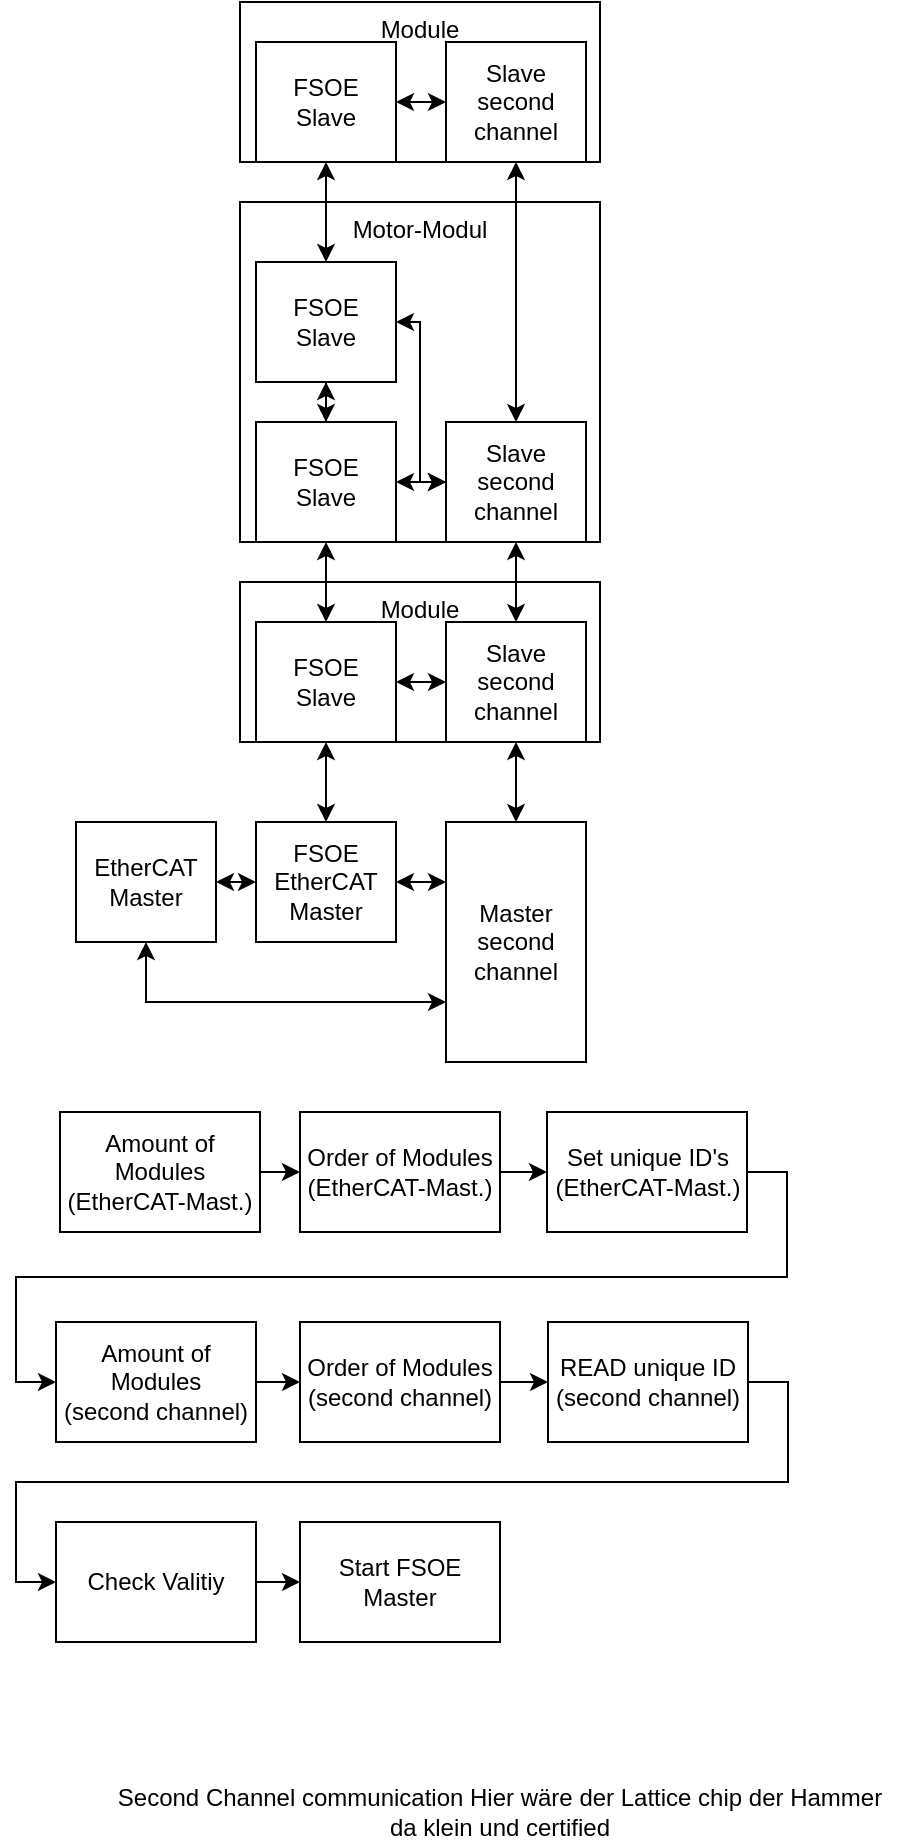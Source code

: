 <mxfile version="17.4.0" type="onedrive"><diagram id="2vEQbx4eTVQQMHaYD8I4" name="Page-1"><mxGraphModel grid="1" page="1" gridSize="10" guides="1" tooltips="1" connect="1" arrows="1" fold="1" pageScale="1" pageWidth="827" pageHeight="1169" math="0" shadow="0"><root><mxCell id="0"/><mxCell id="1" parent="0"/><mxCell id="SYSN-y6mk7l5HXlRmYf6-47" value="Module" style="rounded=0;whiteSpace=wrap;html=1;fontColor=default;labelBackgroundColor=none;fillColor=none;verticalAlign=top;align=center;" vertex="1" parent="1"><mxGeometry x="210" y="320" width="180" height="80" as="geometry"/></mxCell><mxCell id="SYSN-y6mk7l5HXlRmYf6-79" style="edgeStyle=orthogonalEdgeStyle;rounded=0;orthogonalLoop=1;jettySize=auto;html=1;exitX=1;exitY=0.5;exitDx=0;exitDy=0;fontColor=default;startArrow=none;startFill=0;" edge="1" parent="1" source="SYSN-y6mk7l5HXlRmYf6-3" target="SYSN-y6mk7l5HXlRmYf6-7"><mxGeometry relative="1" as="geometry"/></mxCell><mxCell id="SYSN-y6mk7l5HXlRmYf6-3" value="Amount of Modules&lt;br&gt;(second channel)" style="rounded=0;whiteSpace=wrap;html=1;" vertex="1" parent="1"><mxGeometry x="118" y="690" width="100" height="60" as="geometry"/></mxCell><mxCell id="SYSN-y6mk7l5HXlRmYf6-72" style="edgeStyle=orthogonalEdgeStyle;rounded=0;orthogonalLoop=1;jettySize=auto;html=1;exitX=1;exitY=0.5;exitDx=0;exitDy=0;entryX=0;entryY=0.5;entryDx=0;entryDy=0;fontColor=default;startArrow=none;startFill=0;" edge="1" parent="1" source="SYSN-y6mk7l5HXlRmYf6-4" target="SYSN-y6mk7l5HXlRmYf6-6"><mxGeometry relative="1" as="geometry"/></mxCell><mxCell id="SYSN-y6mk7l5HXlRmYf6-4" value="Amount of Modules&lt;br&gt;(EtherCAT-Mast.)" style="rounded=0;whiteSpace=wrap;html=1;" vertex="1" parent="1"><mxGeometry x="120" y="585" width="100" height="60" as="geometry"/></mxCell><mxCell id="SYSN-y6mk7l5HXlRmYf6-73" style="edgeStyle=orthogonalEdgeStyle;rounded=0;orthogonalLoop=1;jettySize=auto;html=1;exitX=1;exitY=0.5;exitDx=0;exitDy=0;fontColor=default;startArrow=none;startFill=0;" edge="1" parent="1" source="SYSN-y6mk7l5HXlRmYf6-6" target="SYSN-y6mk7l5HXlRmYf6-8"><mxGeometry relative="1" as="geometry"/></mxCell><mxCell id="SYSN-y6mk7l5HXlRmYf6-6" value="Order of Modules&lt;br&gt;(EtherCAT-Mast.)" style="rounded=0;whiteSpace=wrap;html=1;" vertex="1" parent="1"><mxGeometry x="240" y="585" width="100" height="60" as="geometry"/></mxCell><mxCell id="SYSN-y6mk7l5HXlRmYf6-80" style="edgeStyle=orthogonalEdgeStyle;rounded=0;orthogonalLoop=1;jettySize=auto;html=1;exitX=1;exitY=0.5;exitDx=0;exitDy=0;fontColor=default;startArrow=none;startFill=0;" edge="1" parent="1" source="SYSN-y6mk7l5HXlRmYf6-7" target="SYSN-y6mk7l5HXlRmYf6-15"><mxGeometry relative="1" as="geometry"/></mxCell><mxCell id="SYSN-y6mk7l5HXlRmYf6-7" value="Order of Modules&lt;br&gt;(second channel)" style="rounded=0;whiteSpace=wrap;html=1;" vertex="1" parent="1"><mxGeometry x="240" y="690" width="100" height="60" as="geometry"/></mxCell><mxCell id="SYSN-y6mk7l5HXlRmYf6-78" style="edgeStyle=orthogonalEdgeStyle;rounded=0;orthogonalLoop=1;jettySize=auto;html=1;exitX=1;exitY=0.5;exitDx=0;exitDy=0;entryX=0;entryY=0.5;entryDx=0;entryDy=0;fontColor=default;startArrow=none;startFill=0;" edge="1" parent="1" source="SYSN-y6mk7l5HXlRmYf6-8" target="SYSN-y6mk7l5HXlRmYf6-3"><mxGeometry relative="1" as="geometry"/></mxCell><mxCell id="SYSN-y6mk7l5HXlRmYf6-8" value="Set unique ID's (EtherCAT-Mast.)" style="rounded=0;whiteSpace=wrap;html=1;" vertex="1" parent="1"><mxGeometry x="363.5" y="585" width="100" height="60" as="geometry"/></mxCell><mxCell id="SYSN-y6mk7l5HXlRmYf6-81" style="edgeStyle=orthogonalEdgeStyle;rounded=0;orthogonalLoop=1;jettySize=auto;html=1;exitX=1;exitY=0.5;exitDx=0;exitDy=0;entryX=0;entryY=0.5;entryDx=0;entryDy=0;fontColor=default;startArrow=none;startFill=0;" edge="1" parent="1" source="SYSN-y6mk7l5HXlRmYf6-15" target="SYSN-y6mk7l5HXlRmYf6-70"><mxGeometry relative="1" as="geometry"/></mxCell><mxCell id="SYSN-y6mk7l5HXlRmYf6-15" value="READ unique ID&lt;br&gt;(second channel)" style="rounded=0;whiteSpace=wrap;html=1;" vertex="1" parent="1"><mxGeometry x="364" y="690" width="100" height="60" as="geometry"/></mxCell><mxCell id="SYSN-y6mk7l5HXlRmYf6-17" value="Second Channel communication Hier wäre der Lattice chip der Hammer da klein und certified" style="text;html=1;strokeColor=none;fillColor=none;align=center;verticalAlign=middle;whiteSpace=wrap;rounded=0;" vertex="1" parent="1"><mxGeometry x="140" y="920" width="400" height="30" as="geometry"/></mxCell><mxCell id="SYSN-y6mk7l5HXlRmYf6-35" style="edgeStyle=orthogonalEdgeStyle;rounded=0;orthogonalLoop=1;jettySize=auto;html=1;exitX=0.5;exitY=1;exitDx=0;exitDy=0;entryX=0.5;entryY=0;entryDx=0;entryDy=0;fontColor=default;startArrow=classic;startFill=1;" edge="1" parent="1" source="SYSN-y6mk7l5HXlRmYf6-22" target="SYSN-y6mk7l5HXlRmYf6-25"><mxGeometry relative="1" as="geometry"/></mxCell><mxCell id="SYSN-y6mk7l5HXlRmYf6-41" style="edgeStyle=orthogonalEdgeStyle;rounded=0;orthogonalLoop=1;jettySize=auto;html=1;exitX=0.5;exitY=0;exitDx=0;exitDy=0;entryX=0.5;entryY=1;entryDx=0;entryDy=0;fontColor=default;startArrow=classic;startFill=1;" edge="1" parent="1" source="SYSN-y6mk7l5HXlRmYf6-22" target="SYSN-y6mk7l5HXlRmYf6-36"><mxGeometry relative="1" as="geometry"/></mxCell><mxCell id="SYSN-y6mk7l5HXlRmYf6-48" style="edgeStyle=orthogonalEdgeStyle;rounded=0;orthogonalLoop=1;jettySize=auto;html=1;exitX=1;exitY=0.5;exitDx=0;exitDy=0;fontColor=default;startArrow=classic;startFill=1;" edge="1" parent="1" source="SYSN-y6mk7l5HXlRmYf6-22" target="SYSN-y6mk7l5HXlRmYf6-46"><mxGeometry relative="1" as="geometry"/></mxCell><mxCell id="SYSN-y6mk7l5HXlRmYf6-22" value="FSOE&lt;br&gt;Slave" style="rounded=0;whiteSpace=wrap;html=1;" vertex="1" parent="1"><mxGeometry x="218" y="340" width="70" height="60" as="geometry"/></mxCell><mxCell id="SYSN-y6mk7l5HXlRmYf6-27" style="edgeStyle=orthogonalEdgeStyle;rounded=0;orthogonalLoop=1;jettySize=auto;html=1;exitX=0.5;exitY=1;exitDx=0;exitDy=0;entryX=0;entryY=0.75;entryDx=0;entryDy=0;startArrow=classic;startFill=1;" edge="1" parent="1" source="SYSN-y6mk7l5HXlRmYf6-24" target="SYSN-y6mk7l5HXlRmYf6-26"><mxGeometry relative="1" as="geometry"/></mxCell><mxCell id="SYSN-y6mk7l5HXlRmYf6-29" style="edgeStyle=orthogonalEdgeStyle;rounded=0;orthogonalLoop=1;jettySize=auto;html=1;exitX=1;exitY=0.5;exitDx=0;exitDy=0;entryX=0;entryY=0.5;entryDx=0;entryDy=0;startArrow=classic;startFill=1;" edge="1" parent="1" source="SYSN-y6mk7l5HXlRmYf6-24" target="SYSN-y6mk7l5HXlRmYf6-25"><mxGeometry relative="1" as="geometry"/></mxCell><mxCell id="SYSN-y6mk7l5HXlRmYf6-24" value="EtherCAT&lt;br&gt;Master" style="rounded=0;whiteSpace=wrap;html=1;" vertex="1" parent="1"><mxGeometry x="128" y="440" width="70" height="60" as="geometry"/></mxCell><mxCell id="SYSN-y6mk7l5HXlRmYf6-28" style="edgeStyle=orthogonalEdgeStyle;rounded=0;orthogonalLoop=1;jettySize=auto;html=1;exitX=1;exitY=0.5;exitDx=0;exitDy=0;entryX=0;entryY=0.25;entryDx=0;entryDy=0;startArrow=classic;startFill=1;" edge="1" parent="1" source="SYSN-y6mk7l5HXlRmYf6-25" target="SYSN-y6mk7l5HXlRmYf6-26"><mxGeometry relative="1" as="geometry"/></mxCell><mxCell id="SYSN-y6mk7l5HXlRmYf6-25" value="FSOE EtherCAT&lt;br&gt;Master" style="rounded=0;whiteSpace=wrap;html=1;" vertex="1" parent="1"><mxGeometry x="218" y="440" width="70" height="60" as="geometry"/></mxCell><mxCell id="SYSN-y6mk7l5HXlRmYf6-32" style="edgeStyle=orthogonalEdgeStyle;rounded=0;orthogonalLoop=1;jettySize=auto;html=1;exitX=0.5;exitY=0;exitDx=0;exitDy=0;fontColor=default;startArrow=classic;startFill=1;entryX=0.5;entryY=1;entryDx=0;entryDy=0;" edge="1" parent="1" source="SYSN-y6mk7l5HXlRmYf6-26"><mxGeometry relative="1" as="geometry"><mxPoint x="348" y="400" as="targetPoint"/></mxGeometry></mxCell><mxCell id="SYSN-y6mk7l5HXlRmYf6-26" value="Master second channel" style="rounded=0;whiteSpace=wrap;html=1;" vertex="1" parent="1"><mxGeometry x="313" y="440" width="70" height="120" as="geometry"/></mxCell><mxCell id="SYSN-y6mk7l5HXlRmYf6-42" style="edgeStyle=orthogonalEdgeStyle;rounded=0;orthogonalLoop=1;jettySize=auto;html=1;exitX=0.5;exitY=0;exitDx=0;exitDy=0;entryX=0.5;entryY=1;entryDx=0;entryDy=0;fontColor=default;startArrow=classic;startFill=1;" edge="1" parent="1" source="SYSN-y6mk7l5HXlRmYf6-46" target="SYSN-y6mk7l5HXlRmYf6-38"><mxGeometry relative="1" as="geometry"><mxPoint x="348" y="320" as="sourcePoint"/></mxGeometry></mxCell><mxCell id="SYSN-y6mk7l5HXlRmYf6-49" style="edgeStyle=orthogonalEdgeStyle;rounded=0;orthogonalLoop=1;jettySize=auto;html=1;exitX=1;exitY=0.5;exitDx=0;exitDy=0;fontColor=default;startArrow=classic;startFill=1;" edge="1" parent="1" source="SYSN-y6mk7l5HXlRmYf6-36" target="SYSN-y6mk7l5HXlRmYf6-38"><mxGeometry relative="1" as="geometry"/></mxCell><mxCell id="SYSN-y6mk7l5HXlRmYf6-36" value="FSOE&lt;br&gt;Slave" style="rounded=0;whiteSpace=wrap;html=1;" vertex="1" parent="1"><mxGeometry x="218" y="240" width="70" height="60" as="geometry"/></mxCell><mxCell id="SYSN-y6mk7l5HXlRmYf6-64" style="edgeStyle=orthogonalEdgeStyle;rounded=0;orthogonalLoop=1;jettySize=auto;html=1;exitX=0.5;exitY=0;exitDx=0;exitDy=0;entryX=0.5;entryY=1;entryDx=0;entryDy=0;fontColor=default;startArrow=classic;startFill=1;" edge="1" parent="1" source="SYSN-y6mk7l5HXlRmYf6-38" target="SYSN-y6mk7l5HXlRmYf6-58"><mxGeometry relative="1" as="geometry"/></mxCell><mxCell id="SYSN-y6mk7l5HXlRmYf6-38" value="Slave&lt;br&gt;second channel" style="rounded=0;whiteSpace=wrap;html=1;" vertex="1" parent="1"><mxGeometry x="313" y="240" width="70" height="60" as="geometry"/></mxCell><mxCell id="SYSN-y6mk7l5HXlRmYf6-46" value="Slave&lt;br&gt;second channel" style="rounded=0;whiteSpace=wrap;html=1;" vertex="1" parent="1"><mxGeometry x="313" y="340" width="70" height="60" as="geometry"/></mxCell><mxCell id="SYSN-y6mk7l5HXlRmYf6-54" style="edgeStyle=orthogonalEdgeStyle;rounded=0;orthogonalLoop=1;jettySize=auto;html=1;exitX=0.5;exitY=1;exitDx=0;exitDy=0;fontColor=default;startArrow=classic;startFill=1;" edge="1" parent="1" source="SYSN-y6mk7l5HXlRmYf6-52" target="SYSN-y6mk7l5HXlRmYf6-36"><mxGeometry relative="1" as="geometry"/></mxCell><mxCell id="SYSN-y6mk7l5HXlRmYf6-65" style="edgeStyle=orthogonalEdgeStyle;rounded=0;orthogonalLoop=1;jettySize=auto;html=1;exitX=0.5;exitY=0;exitDx=0;exitDy=0;entryX=0.5;entryY=1;entryDx=0;entryDy=0;fontColor=default;startArrow=classic;startFill=1;" edge="1" parent="1" source="SYSN-y6mk7l5HXlRmYf6-52" target="SYSN-y6mk7l5HXlRmYf6-57"><mxGeometry relative="1" as="geometry"/></mxCell><mxCell id="SYSN-y6mk7l5HXlRmYf6-67" style="edgeStyle=orthogonalEdgeStyle;rounded=0;orthogonalLoop=1;jettySize=auto;html=1;exitX=1;exitY=0.5;exitDx=0;exitDy=0;entryX=0;entryY=0.5;entryDx=0;entryDy=0;fontColor=default;startArrow=classic;startFill=1;" edge="1" parent="1" source="SYSN-y6mk7l5HXlRmYf6-52" target="SYSN-y6mk7l5HXlRmYf6-38"><mxGeometry relative="1" as="geometry"><Array as="points"><mxPoint x="300" y="190"/><mxPoint x="300" y="270"/></Array></mxGeometry></mxCell><mxCell id="SYSN-y6mk7l5HXlRmYf6-52" value="FSOE&lt;br&gt;Slave" style="rounded=0;whiteSpace=wrap;html=1;" vertex="1" parent="1"><mxGeometry x="218" y="160" width="70" height="60" as="geometry"/></mxCell><mxCell id="SYSN-y6mk7l5HXlRmYf6-56" style="edgeStyle=orthogonalEdgeStyle;rounded=0;orthogonalLoop=1;jettySize=auto;html=1;exitX=1;exitY=0.5;exitDx=0;exitDy=0;fontColor=default;startArrow=classic;startFill=1;" edge="1" parent="1" source="SYSN-y6mk7l5HXlRmYf6-57" target="SYSN-y6mk7l5HXlRmYf6-58"><mxGeometry relative="1" as="geometry"/></mxCell><mxCell id="SYSN-y6mk7l5HXlRmYf6-57" value="FSOE&lt;br&gt;Slave" style="rounded=0;whiteSpace=wrap;html=1;" vertex="1" parent="1"><mxGeometry x="218" y="50" width="70" height="60" as="geometry"/></mxCell><mxCell id="SYSN-y6mk7l5HXlRmYf6-58" value="Slave&lt;br&gt;second channel" style="rounded=0;whiteSpace=wrap;html=1;" vertex="1" parent="1"><mxGeometry x="313" y="50" width="70" height="60" as="geometry"/></mxCell><mxCell id="SYSN-y6mk7l5HXlRmYf6-66" value="Module" style="rounded=0;whiteSpace=wrap;html=1;fontColor=default;labelBackgroundColor=none;fillColor=none;verticalAlign=top;align=center;" vertex="1" parent="1"><mxGeometry x="210" y="30" width="180" height="80" as="geometry"/></mxCell><mxCell id="SYSN-y6mk7l5HXlRmYf6-68" value="Motor-Modul" style="rounded=0;whiteSpace=wrap;html=1;fontColor=default;labelBackgroundColor=none;fillColor=none;verticalAlign=top;align=center;" vertex="1" parent="1"><mxGeometry x="210" y="130" width="180" height="170" as="geometry"/></mxCell><mxCell id="SYSN-y6mk7l5HXlRmYf6-83" style="edgeStyle=orthogonalEdgeStyle;rounded=0;orthogonalLoop=1;jettySize=auto;html=1;exitX=1;exitY=0.5;exitDx=0;exitDy=0;entryX=0;entryY=0.5;entryDx=0;entryDy=0;fontColor=default;startArrow=none;startFill=0;" edge="1" parent="1" source="SYSN-y6mk7l5HXlRmYf6-70" target="SYSN-y6mk7l5HXlRmYf6-82"><mxGeometry relative="1" as="geometry"/></mxCell><mxCell id="SYSN-y6mk7l5HXlRmYf6-70" value="Check Valitiy" style="rounded=0;whiteSpace=wrap;html=1;" vertex="1" parent="1"><mxGeometry x="118" y="790" width="100" height="60" as="geometry"/></mxCell><mxCell id="SYSN-y6mk7l5HXlRmYf6-82" value="Start FSOE&lt;br&gt;Master" style="rounded=0;whiteSpace=wrap;html=1;" vertex="1" parent="1"><mxGeometry x="240" y="790" width="100" height="60" as="geometry"/></mxCell></root></mxGraphModel></diagram></mxfile>